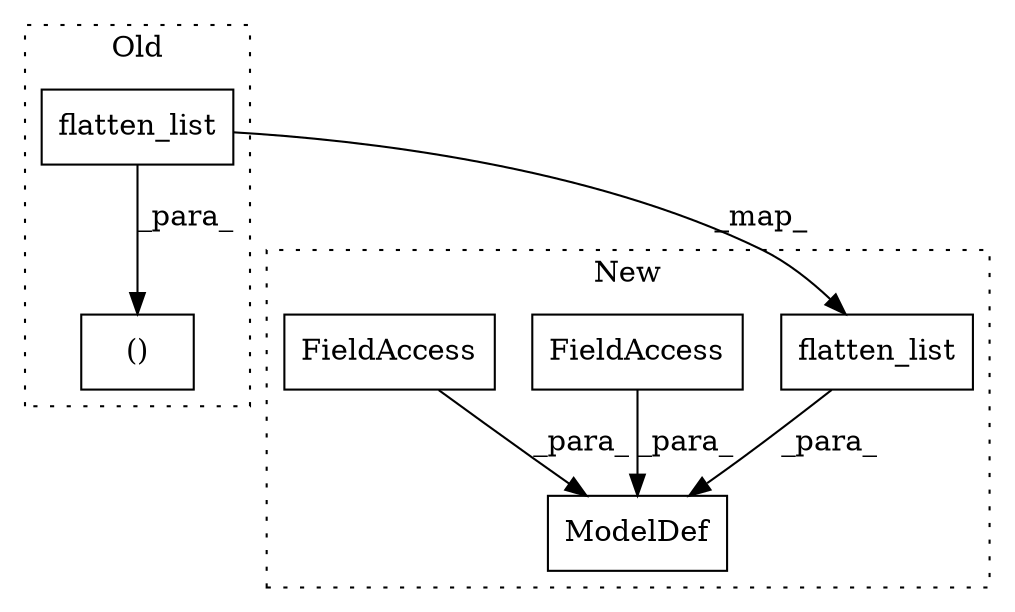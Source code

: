 digraph G {
subgraph cluster0 {
1 [label="flatten_list" a="32" s="1015,1034" l="13,1" shape="box"];
3 [label="()" a="106" s="953" l="82" shape="box"];
label = "Old";
style="dotted";
}
subgraph cluster1 {
2 [label="flatten_list" a="32" s="1748,1767" l="13,1" shape="box"];
4 [label="ModelDef" a="32" s="1732,1835" l="9,1" shape="box"];
5 [label="FieldAccess" a="22" s="1800" l="19" shape="box"];
6 [label="FieldAccess" a="22" s="1820" l="15" shape="box"];
label = "New";
style="dotted";
}
1 -> 3 [label="_para_"];
1 -> 2 [label="_map_"];
2 -> 4 [label="_para_"];
5 -> 4 [label="_para_"];
6 -> 4 [label="_para_"];
}